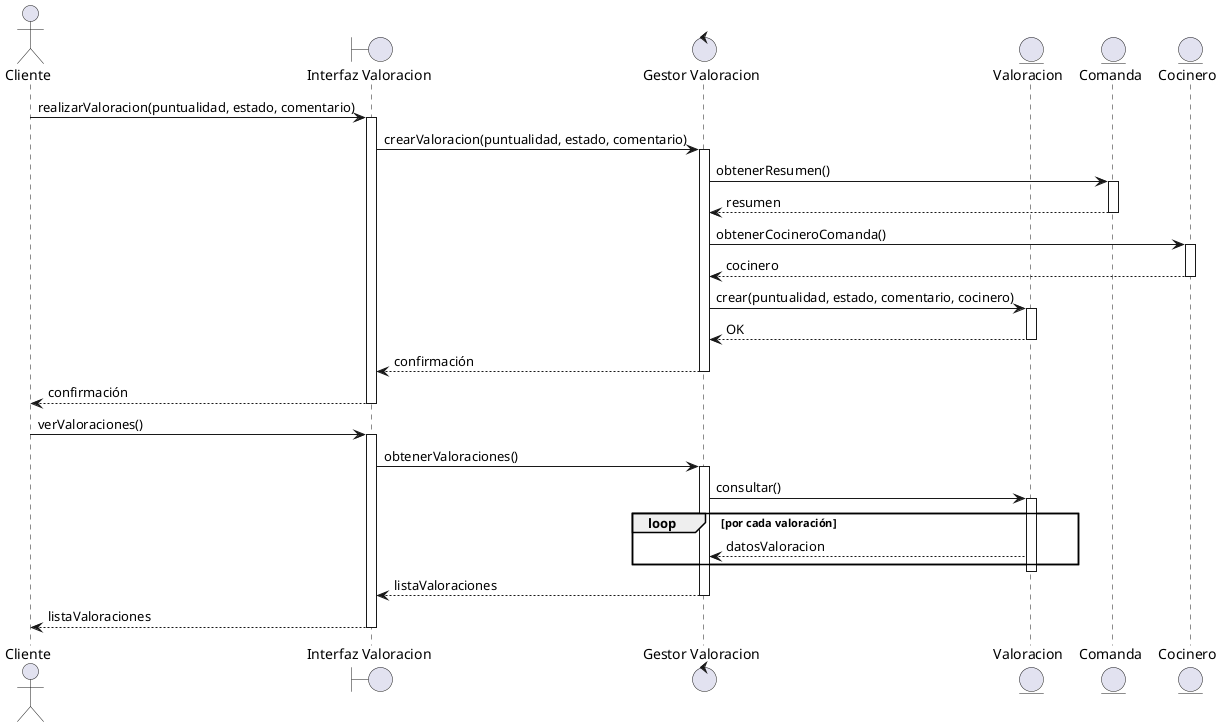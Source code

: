@startuml
actor Cliente
boundary "Interfaz Valoracion" as InterfazValoracion
control "Gestor Valoracion" as GestorValoracion
entity "Valoracion" as Valoracion
entity "Comanda" as Comanda
entity "Cocinero" as Cocinero

Cliente -> InterfazValoracion : realizarValoracion(puntualidad, estado, comentario)
activate InterfazValoracion

InterfazValoracion -> GestorValoracion : crearValoracion(puntualidad, estado, comentario)
activate GestorValoracion

GestorValoracion -> Comanda : obtenerResumen()
activate Comanda
Comanda --> GestorValoracion : resumen
deactivate Comanda

GestorValoracion -> Cocinero : obtenerCocineroComanda()
activate Cocinero
Cocinero --> GestorValoracion : cocinero
deactivate Cocinero

GestorValoracion -> Valoracion : crear(puntualidad, estado, comentario, cocinero)
activate Valoracion
Valoracion --> GestorValoracion : OK
deactivate Valoracion

GestorValoracion --> InterfazValoracion : confirmación
deactivate GestorValoracion

InterfazValoracion --> Cliente : confirmación
deactivate InterfazValoracion

Cliente -> InterfazValoracion : verValoraciones()
activate InterfazValoracion

InterfazValoracion -> GestorValoracion : obtenerValoraciones()
activate GestorValoracion

GestorValoracion -> Valoracion : consultar()
activate Valoracion
loop por cada valoración
Valoracion --> GestorValoracion : datosValoracion
end
deactivate Valoracion

GestorValoracion --> InterfazValoracion : listaValoraciones
deactivate GestorValoracion

InterfazValoracion --> Cliente : listaValoraciones
deactivate InterfazValoracion

@enduml

